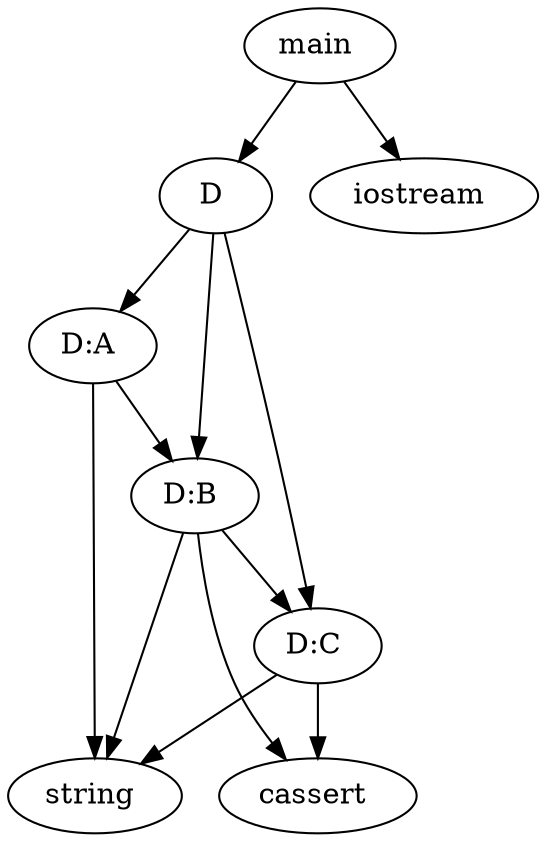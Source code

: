 digraph graphname { 
main [label="main "]
D [label="D "]
iostream [label="iostream "]
DA [label="D:A "]
DB [label="D:B "]
DC [label="D:C "]
string [label="string "]
cassert [label="cassert "]
main->D;
main->iostream;
D->DA;
D->DB;
D->DC;
DA->string;
DA->DB;
DB->string;
DB->cassert;
DB->DC;
DC->string;
DC->cassert;
}